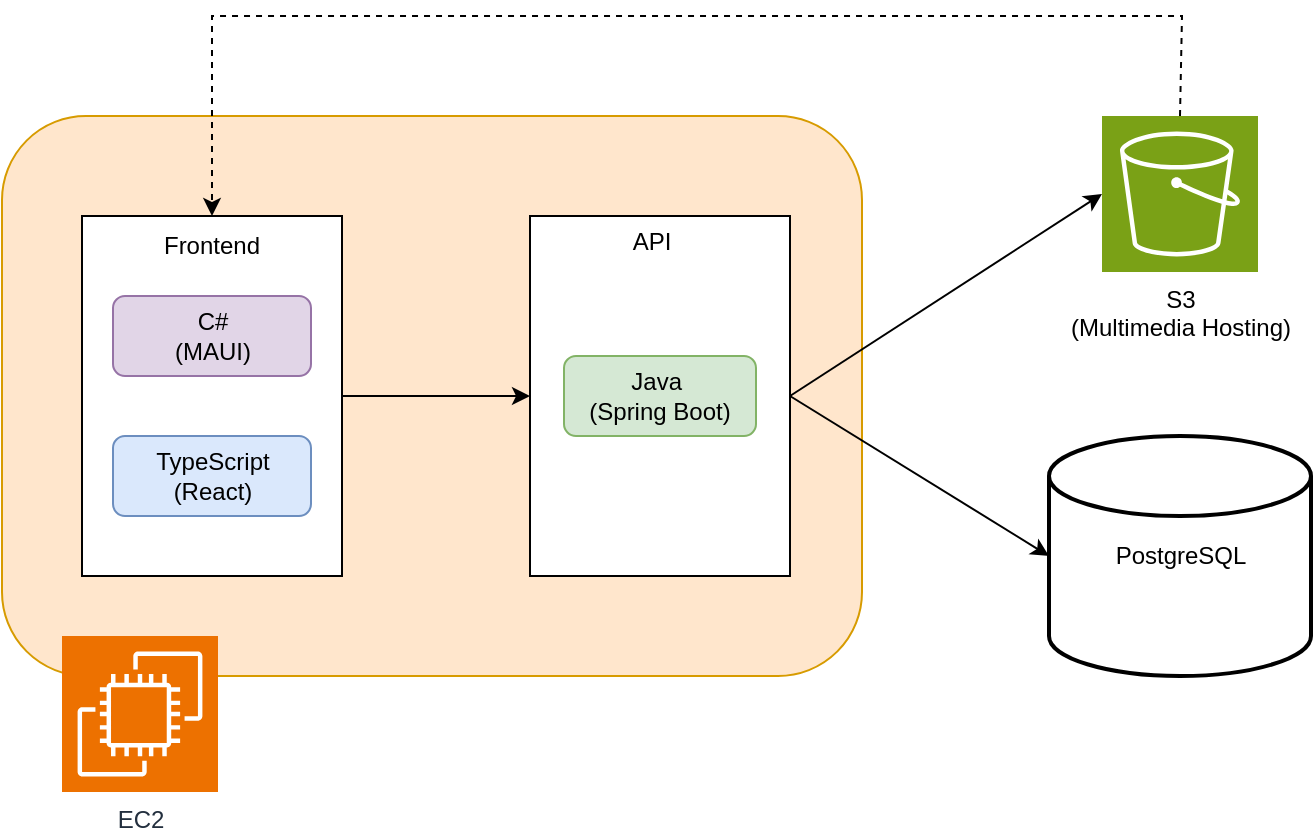 <mxfile version="24.7.14">
  <diagram name="Page-1" id="avLllQ8TfvQK6QZWN9e0">
    <mxGraphModel dx="1118" dy="613" grid="1" gridSize="10" guides="1" tooltips="1" connect="1" arrows="1" fold="1" page="1" pageScale="1" pageWidth="850" pageHeight="1100" math="0" shadow="0">
      <root>
        <mxCell id="0" />
        <mxCell id="1" parent="0" />
        <mxCell id="96OnCysgnm1QU07OWwqa-6" value="&lt;font color=&quot;#000000&quot;&gt;S3&lt;br&gt;(Multimedia Hosting)&lt;/font&gt;" style="sketch=0;points=[[0,0,0],[0.25,0,0],[0.5,0,0],[0.75,0,0],[1,0,0],[0,1,0],[0.25,1,0],[0.5,1,0],[0.75,1,0],[1,1,0],[0,0.25,0],[0,0.5,0],[0,0.75,0],[1,0.25,0],[1,0.5,0],[1,0.75,0]];outlineConnect=0;fontColor=#232F3E;fillColor=#7AA116;strokeColor=#ffffff;dashed=0;verticalLabelPosition=bottom;verticalAlign=top;align=center;html=1;fontSize=12;fontStyle=0;aspect=fixed;shape=mxgraph.aws4.resourceIcon;resIcon=mxgraph.aws4.s3;" parent="1" vertex="1">
          <mxGeometry x="650" y="200" width="78" height="78" as="geometry" />
        </mxCell>
        <mxCell id="V3AIk7Uvm4u_U-9z5ptn-2" value="" style="rounded=1;whiteSpace=wrap;html=1;fillColor=#ffe6cc;strokeColor=#d79b00;" vertex="1" parent="1">
          <mxGeometry x="100" y="200" width="430" height="280" as="geometry" />
        </mxCell>
        <mxCell id="V3AIk7Uvm4u_U-9z5ptn-1" value="EC2" style="sketch=0;points=[[0,0,0],[0.25,0,0],[0.5,0,0],[0.75,0,0],[1,0,0],[0,1,0],[0.25,1,0],[0.5,1,0],[0.75,1,0],[1,1,0],[0,0.25,0],[0,0.5,0],[0,0.75,0],[1,0.25,0],[1,0.5,0],[1,0.75,0]];outlineConnect=0;fontColor=#232F3E;fillColor=#ED7100;strokeColor=#ffffff;dashed=0;verticalLabelPosition=bottom;verticalAlign=top;align=center;html=1;fontSize=12;fontStyle=0;aspect=fixed;shape=mxgraph.aws4.resourceIcon;resIcon=mxgraph.aws4.ec2;" vertex="1" parent="1">
          <mxGeometry x="130" y="460" width="78" height="78" as="geometry" />
        </mxCell>
        <mxCell id="V3AIk7Uvm4u_U-9z5ptn-5" value="PostgreSQL" style="strokeWidth=2;html=1;shape=mxgraph.flowchart.database;whiteSpace=wrap;" vertex="1" parent="1">
          <mxGeometry x="623.5" y="360" width="131" height="120" as="geometry" />
        </mxCell>
        <mxCell id="V3AIk7Uvm4u_U-9z5ptn-6" value="&lt;div&gt;&lt;br&gt;&lt;/div&gt;" style="rounded=0;whiteSpace=wrap;html=1;" vertex="1" parent="1">
          <mxGeometry x="364" y="250" width="130" height="180" as="geometry" />
        </mxCell>
        <mxCell id="V3AIk7Uvm4u_U-9z5ptn-7" value="&lt;div&gt;API&lt;/div&gt;" style="text;html=1;align=center;verticalAlign=middle;whiteSpace=wrap;rounded=0;" vertex="1" parent="1">
          <mxGeometry x="395" y="248" width="60" height="30" as="geometry" />
        </mxCell>
        <mxCell id="V3AIk7Uvm4u_U-9z5ptn-8" value="&lt;div&gt;Java&amp;nbsp;&lt;/div&gt;&lt;div&gt;(Spring Boot)&lt;/div&gt;" style="rounded=1;whiteSpace=wrap;html=1;fillColor=#d5e8d4;strokeColor=#82b366;" vertex="1" parent="1">
          <mxGeometry x="381" y="320" width="96" height="40" as="geometry" />
        </mxCell>
        <mxCell id="V3AIk7Uvm4u_U-9z5ptn-13" style="edgeStyle=orthogonalEdgeStyle;rounded=0;orthogonalLoop=1;jettySize=auto;html=1;" edge="1" parent="1" source="V3AIk7Uvm4u_U-9z5ptn-9" target="V3AIk7Uvm4u_U-9z5ptn-6">
          <mxGeometry relative="1" as="geometry" />
        </mxCell>
        <mxCell id="V3AIk7Uvm4u_U-9z5ptn-9" value="" style="rounded=0;whiteSpace=wrap;html=1;" vertex="1" parent="1">
          <mxGeometry x="140" y="250" width="130" height="180" as="geometry" />
        </mxCell>
        <mxCell id="V3AIk7Uvm4u_U-9z5ptn-10" value="Frontend" style="text;html=1;align=center;verticalAlign=middle;whiteSpace=wrap;rounded=0;" vertex="1" parent="1">
          <mxGeometry x="175" y="250" width="60" height="30" as="geometry" />
        </mxCell>
        <mxCell id="V3AIk7Uvm4u_U-9z5ptn-11" value="&lt;div&gt;C# &lt;br&gt;&lt;/div&gt;&lt;div&gt;(MAUI)&lt;br&gt;&lt;/div&gt;" style="rounded=1;whiteSpace=wrap;html=1;fillColor=#e1d5e7;strokeColor=#9673a6;" vertex="1" parent="1">
          <mxGeometry x="155.5" y="290" width="99" height="40" as="geometry" />
        </mxCell>
        <mxCell id="V3AIk7Uvm4u_U-9z5ptn-12" value="&lt;div&gt;TypeScript&lt;/div&gt;&lt;div&gt;(React)&lt;br&gt;&lt;/div&gt;" style="rounded=1;whiteSpace=wrap;html=1;fillColor=#dae8fc;strokeColor=#6c8ebf;" vertex="1" parent="1">
          <mxGeometry x="155.5" y="360" width="99" height="40" as="geometry" />
        </mxCell>
        <mxCell id="V3AIk7Uvm4u_U-9z5ptn-17" value="" style="endArrow=classic;html=1;rounded=0;entryX=0;entryY=0.5;entryDx=0;entryDy=0;entryPerimeter=0;exitX=1;exitY=0.5;exitDx=0;exitDy=0;" edge="1" parent="1" source="V3AIk7Uvm4u_U-9z5ptn-6" target="96OnCysgnm1QU07OWwqa-6">
          <mxGeometry width="50" height="50" relative="1" as="geometry">
            <mxPoint x="494" y="340" as="sourcePoint" />
            <mxPoint x="544" y="290" as="targetPoint" />
          </mxGeometry>
        </mxCell>
        <mxCell id="V3AIk7Uvm4u_U-9z5ptn-19" value="" style="endArrow=classic;html=1;rounded=0;dashed=1;exitX=0.5;exitY=0;exitDx=0;exitDy=0;exitPerimeter=0;entryX=0.5;entryY=0;entryDx=0;entryDy=0;" edge="1" parent="1" source="96OnCysgnm1QU07OWwqa-6" target="V3AIk7Uvm4u_U-9z5ptn-10">
          <mxGeometry width="50" height="50" relative="1" as="geometry">
            <mxPoint x="664" y="180" as="sourcePoint" />
            <mxPoint x="714" y="130" as="targetPoint" />
            <Array as="points">
              <mxPoint x="690" y="150" />
              <mxPoint x="205" y="150" />
            </Array>
          </mxGeometry>
        </mxCell>
        <mxCell id="V3AIk7Uvm4u_U-9z5ptn-20" value="" style="endArrow=classic;html=1;rounded=0;entryX=0;entryY=0.5;entryDx=0;entryDy=0;entryPerimeter=0;exitX=1;exitY=0.5;exitDx=0;exitDy=0;" edge="1" parent="1" source="V3AIk7Uvm4u_U-9z5ptn-6" target="V3AIk7Uvm4u_U-9z5ptn-5">
          <mxGeometry width="50" height="50" relative="1" as="geometry">
            <mxPoint x="550" y="440" as="sourcePoint" />
            <mxPoint x="600" y="390" as="targetPoint" />
          </mxGeometry>
        </mxCell>
      </root>
    </mxGraphModel>
  </diagram>
</mxfile>
